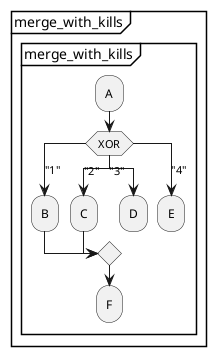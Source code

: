 @startuml
partition "merge_with_kills" {
    group "merge_with_kills"
        :A;
        switch (XOR)
            case ("1")
                :B;
            case ("2")
                :C;
            case ("3")
                :D;
                kill
            case ("4")
                :E;
                kill
        endswitch
        :F;
    end group
}
@enduml